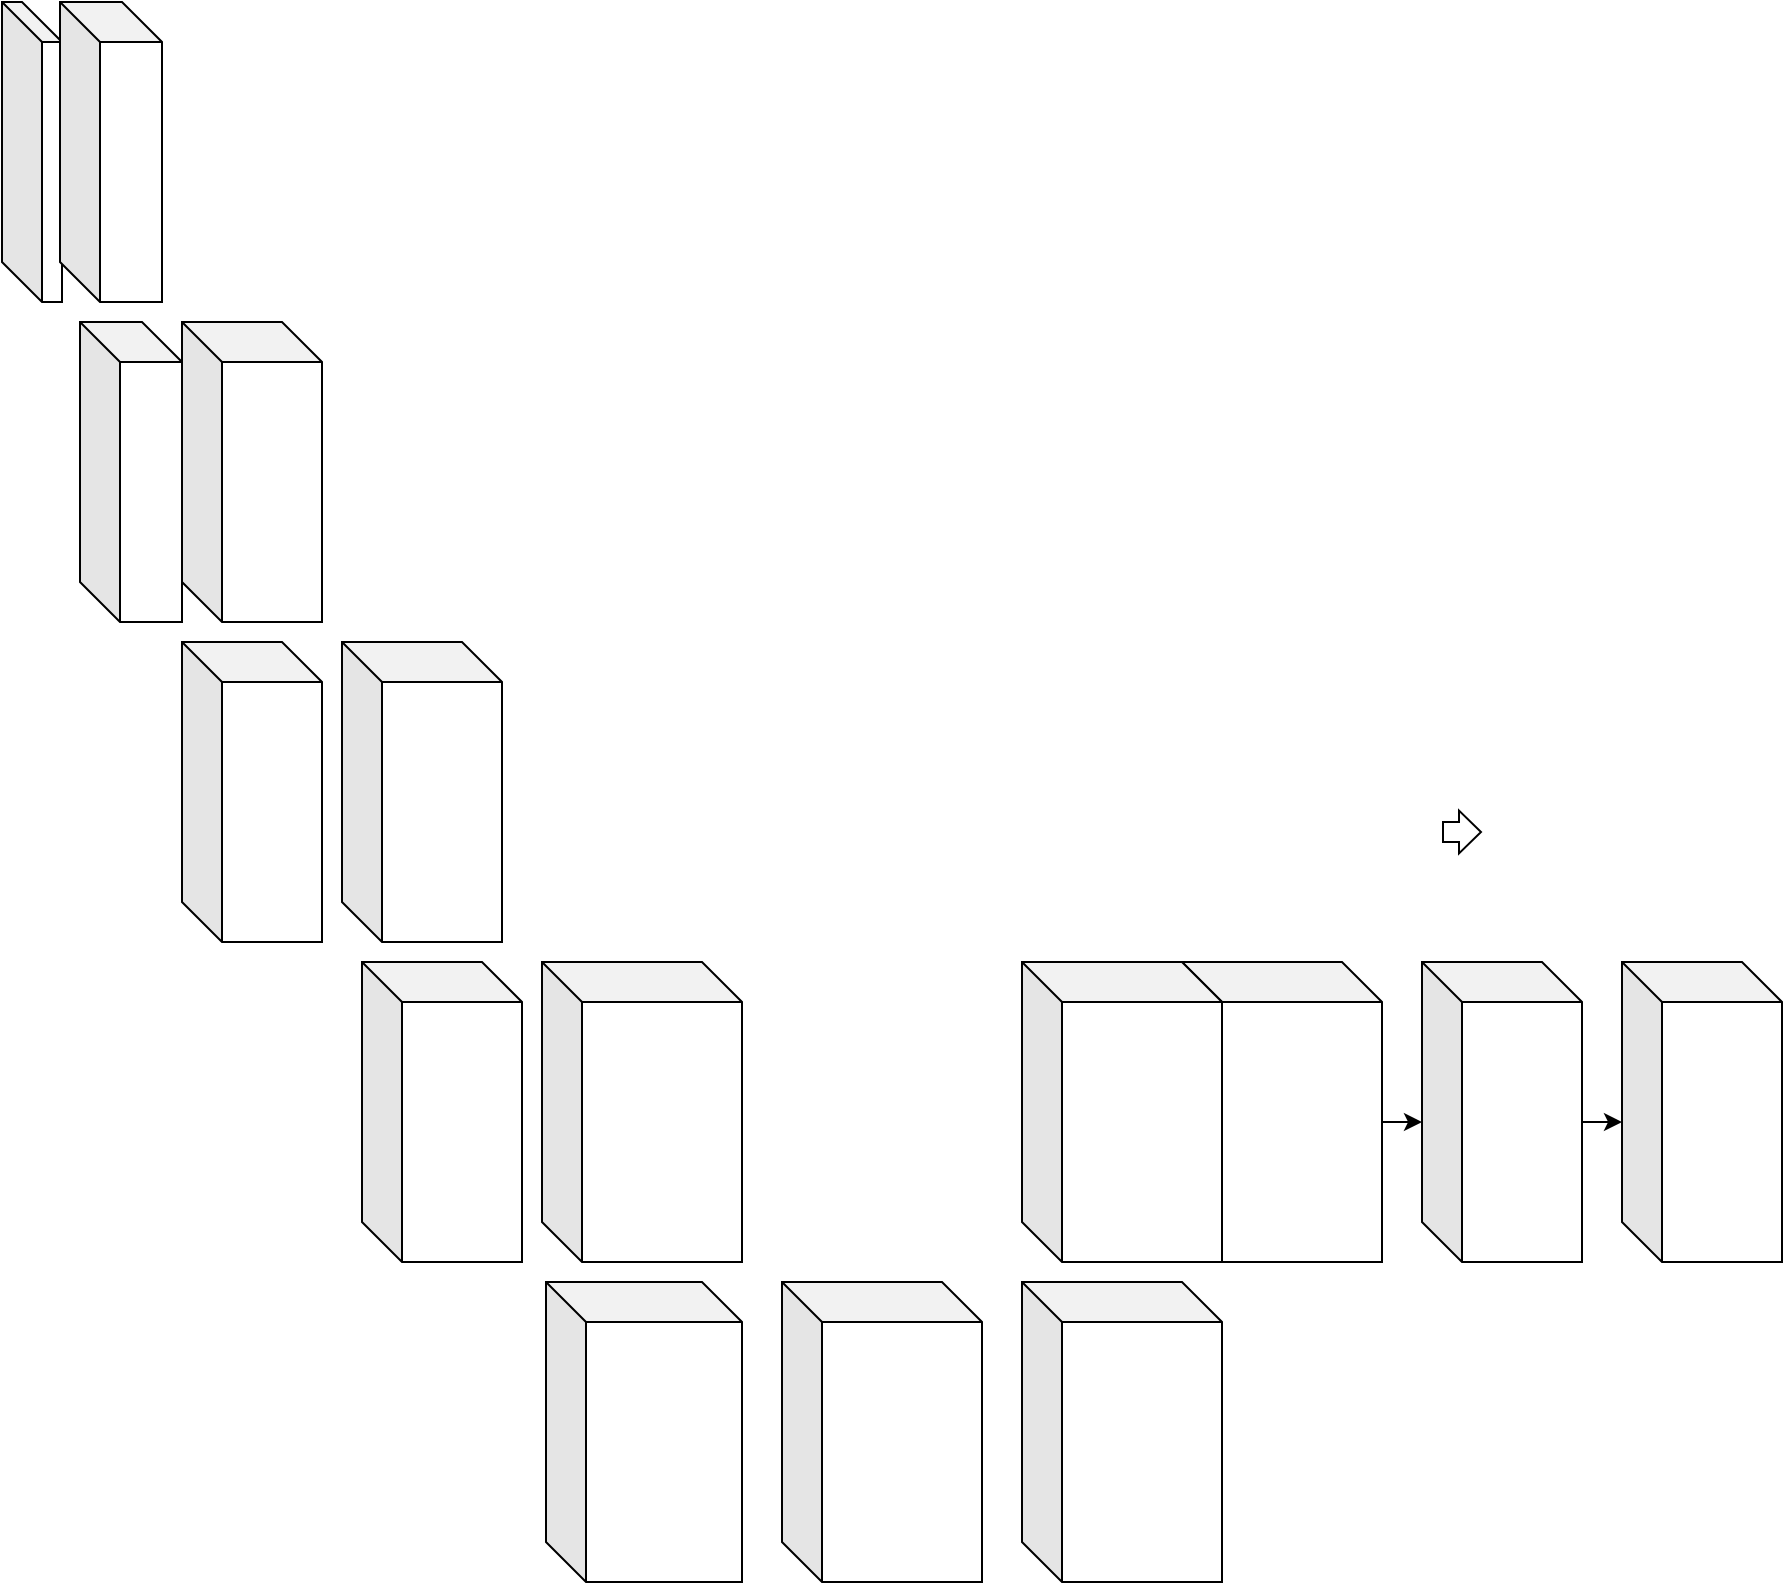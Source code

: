 <mxfile version="24.7.10">
  <diagram name="페이지-1" id="CwMKUaeTe422RupHbckm">
    <mxGraphModel dx="1606" dy="442" grid="1" gridSize="10" guides="1" tooltips="1" connect="1" arrows="1" fold="1" page="1" pageScale="1" pageWidth="827" pageHeight="1169" math="0" shadow="0">
      <root>
        <mxCell id="0" />
        <mxCell id="1" parent="0" />
        <mxCell id="WlQB5wp_Slh41_nib7o7-31" value="" style="edgeStyle=orthogonalEdgeStyle;rounded=0;orthogonalLoop=1;jettySize=auto;html=1;" edge="1" parent="1">
          <mxGeometry relative="1" as="geometry">
            <mxPoint x="-50" y="730" as="sourcePoint" />
            <mxPoint x="-30" y="730" as="targetPoint" />
          </mxGeometry>
        </mxCell>
        <mxCell id="WlQB5wp_Slh41_nib7o7-27" value="" style="shape=cube;whiteSpace=wrap;html=1;boundedLbl=1;backgroundOutline=1;darkOpacity=0.05;darkOpacity2=0.1;" vertex="1" parent="1">
          <mxGeometry x="-30" y="650" width="80" height="150" as="geometry" />
        </mxCell>
        <mxCell id="WlQB5wp_Slh41_nib7o7-26" value="" style="shape=cube;whiteSpace=wrap;html=1;boundedLbl=1;backgroundOutline=1;darkOpacity=0.05;darkOpacity2=0.1;" vertex="1" parent="1">
          <mxGeometry x="-150" y="650" width="100" height="150" as="geometry" />
        </mxCell>
        <mxCell id="WlQB5wp_Slh41_nib7o7-1" value="" style="shape=cube;whiteSpace=wrap;html=1;boundedLbl=1;backgroundOutline=1;darkOpacity=0.05;darkOpacity2=0.1;" vertex="1" parent="1">
          <mxGeometry x="-740" y="170" width="30" height="150" as="geometry" />
        </mxCell>
        <mxCell id="WlQB5wp_Slh41_nib7o7-2" value="" style="shape=cube;whiteSpace=wrap;html=1;boundedLbl=1;backgroundOutline=1;darkOpacity=0.05;darkOpacity2=0.1;" vertex="1" parent="1">
          <mxGeometry x="-711" y="170" width="51" height="150" as="geometry" />
        </mxCell>
        <mxCell id="WlQB5wp_Slh41_nib7o7-13" value="" style="shape=cube;whiteSpace=wrap;html=1;boundedLbl=1;backgroundOutline=1;darkOpacity=0.05;darkOpacity2=0.1;" vertex="1" parent="1">
          <mxGeometry x="-701" y="330" width="51" height="150" as="geometry" />
        </mxCell>
        <mxCell id="WlQB5wp_Slh41_nib7o7-14" value="" style="shape=cube;whiteSpace=wrap;html=1;boundedLbl=1;backgroundOutline=1;darkOpacity=0.05;darkOpacity2=0.1;" vertex="1" parent="1">
          <mxGeometry x="-650" y="330" width="70" height="150" as="geometry" />
        </mxCell>
        <mxCell id="WlQB5wp_Slh41_nib7o7-15" value="" style="shape=cube;whiteSpace=wrap;html=1;boundedLbl=1;backgroundOutline=1;darkOpacity=0.05;darkOpacity2=0.1;" vertex="1" parent="1">
          <mxGeometry x="-650" y="490" width="70" height="150" as="geometry" />
        </mxCell>
        <mxCell id="WlQB5wp_Slh41_nib7o7-16" value="" style="shape=cube;whiteSpace=wrap;html=1;boundedLbl=1;backgroundOutline=1;darkOpacity=0.05;darkOpacity2=0.1;" vertex="1" parent="1">
          <mxGeometry x="-570" y="490" width="80" height="150" as="geometry" />
        </mxCell>
        <mxCell id="WlQB5wp_Slh41_nib7o7-17" value="" style="shape=cube;whiteSpace=wrap;html=1;boundedLbl=1;backgroundOutline=1;darkOpacity=0.05;darkOpacity2=0.1;" vertex="1" parent="1">
          <mxGeometry x="-560" y="650" width="80" height="150" as="geometry" />
        </mxCell>
        <mxCell id="WlQB5wp_Slh41_nib7o7-18" value="" style="shape=cube;whiteSpace=wrap;html=1;boundedLbl=1;backgroundOutline=1;darkOpacity=0.05;darkOpacity2=0.1;" vertex="1" parent="1">
          <mxGeometry x="-470" y="650" width="100" height="150" as="geometry" />
        </mxCell>
        <mxCell id="WlQB5wp_Slh41_nib7o7-19" value="" style="shape=cube;whiteSpace=wrap;html=1;boundedLbl=1;backgroundOutline=1;darkOpacity=0.05;darkOpacity2=0.1;" vertex="1" parent="1">
          <mxGeometry x="-468" y="810" width="98" height="150" as="geometry" />
        </mxCell>
        <mxCell id="WlQB5wp_Slh41_nib7o7-20" value="" style="shape=cube;whiteSpace=wrap;html=1;boundedLbl=1;backgroundOutline=1;darkOpacity=0.05;darkOpacity2=0.1;" vertex="1" parent="1">
          <mxGeometry x="-350" y="810" width="100" height="150" as="geometry" />
        </mxCell>
        <mxCell id="WlQB5wp_Slh41_nib7o7-21" value="" style="shape=cube;whiteSpace=wrap;html=1;boundedLbl=1;backgroundOutline=1;darkOpacity=0.05;darkOpacity2=0.1;" vertex="1" parent="1">
          <mxGeometry x="-230" y="810" width="100" height="150" as="geometry" />
        </mxCell>
        <mxCell id="WlQB5wp_Slh41_nib7o7-25" value="" style="shape=cube;whiteSpace=wrap;html=1;boundedLbl=1;backgroundOutline=1;darkOpacity=0.05;darkOpacity2=0.1;" vertex="1" parent="1">
          <mxGeometry x="-230" y="650" width="100" height="150" as="geometry" />
        </mxCell>
        <mxCell id="WlQB5wp_Slh41_nib7o7-28" value="" style="shape=cube;whiteSpace=wrap;html=1;boundedLbl=1;backgroundOutline=1;darkOpacity=0.05;darkOpacity2=0.1;" vertex="1" parent="1">
          <mxGeometry x="70" y="650" width="80" height="150" as="geometry" />
        </mxCell>
        <mxCell id="WlQB5wp_Slh41_nib7o7-30" value="" style="shape=flexArrow;endArrow=classic;html=1;rounded=0;endWidth=10.4;endSize=3.332;" edge="1" parent="1">
          <mxGeometry width="50" height="50" relative="1" as="geometry">
            <mxPoint x="-20" y="585" as="sourcePoint" />
            <mxPoint y="585" as="targetPoint" />
          </mxGeometry>
        </mxCell>
        <mxCell id="WlQB5wp_Slh41_nib7o7-34" value="" style="edgeStyle=orthogonalEdgeStyle;rounded=0;orthogonalLoop=1;jettySize=auto;html=1;" edge="1" parent="1">
          <mxGeometry relative="1" as="geometry">
            <mxPoint x="50" y="730" as="sourcePoint" />
            <mxPoint x="70" y="730" as="targetPoint" />
          </mxGeometry>
        </mxCell>
      </root>
    </mxGraphModel>
  </diagram>
</mxfile>
